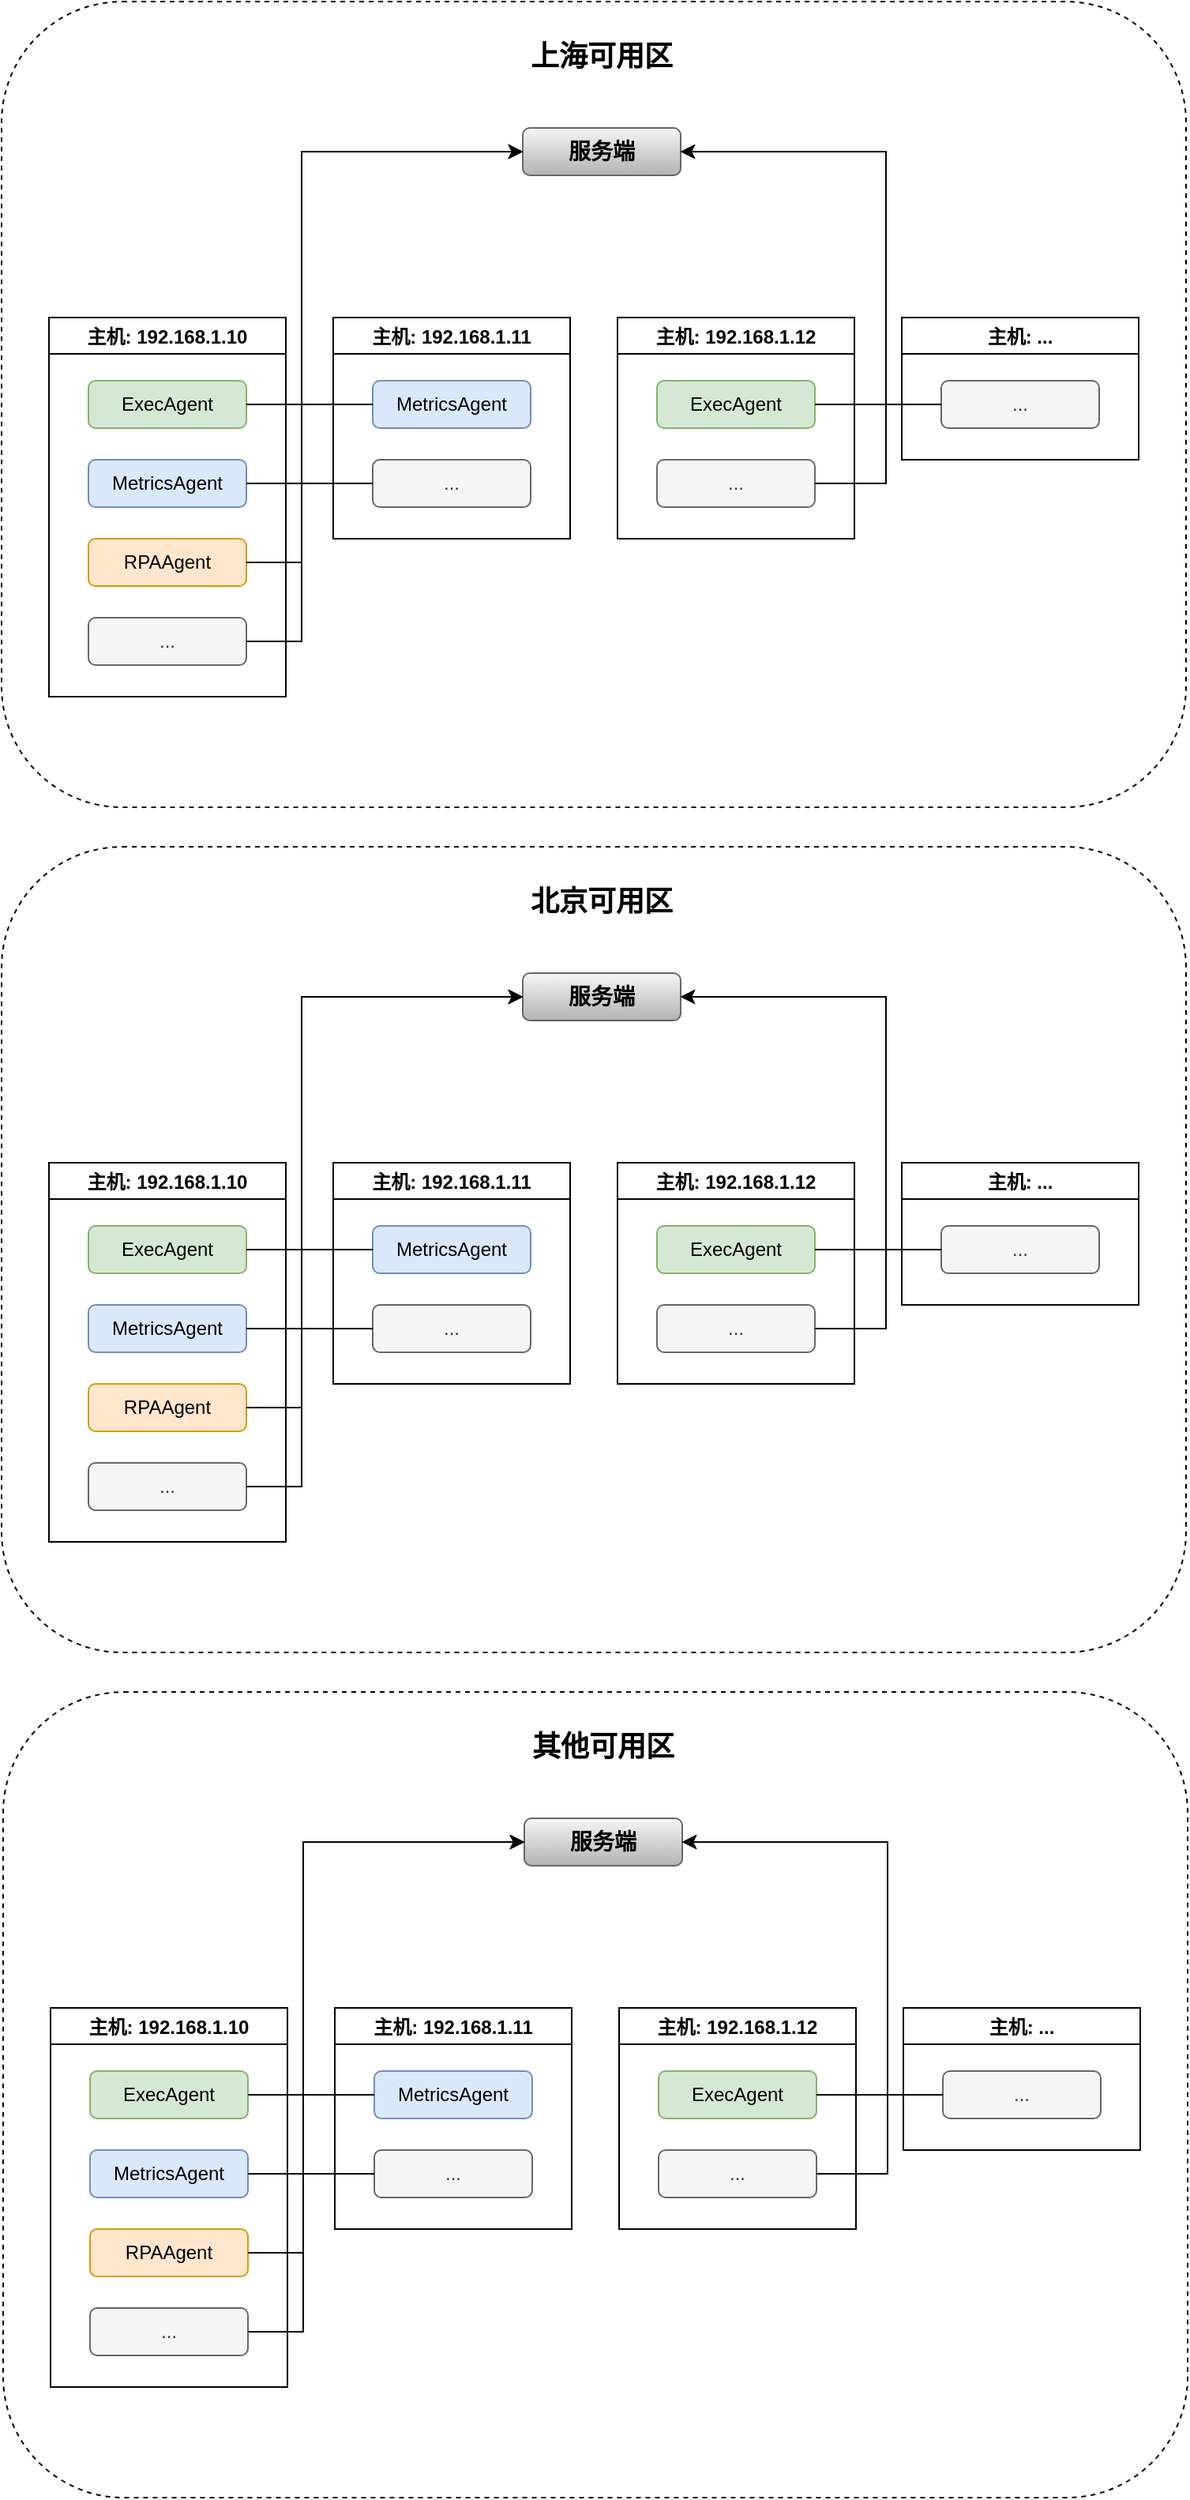 <mxfile version="19.0.3" type="device"><diagram id="MwAiYqqpFaAvt9hLDsfI" name="第 1 页"><mxGraphModel dx="1038" dy="641" grid="1" gridSize="10" guides="1" tooltips="1" connect="1" arrows="1" fold="1" page="1" pageScale="1" pageWidth="1169" pageHeight="1654" math="0" shadow="0"><root><mxCell id="0"/><mxCell id="1" parent="0"/><mxCell id="34rRXxo1Yx2LD8Wzk1Mp-38" value="" style="group" vertex="1" connectable="0" parent="1"><mxGeometry x="39" y="50" width="750" height="510" as="geometry"/></mxCell><mxCell id="34rRXxo1Yx2LD8Wzk1Mp-34" value="" style="rounded=1;whiteSpace=wrap;html=1;dashed=1;" vertex="1" parent="34rRXxo1Yx2LD8Wzk1Mp-38"><mxGeometry width="750" height="510" as="geometry"/></mxCell><mxCell id="34rRXxo1Yx2LD8Wzk1Mp-1" value="服务端" style="rounded=1;whiteSpace=wrap;html=1;fillColor=#f5f5f5;gradientColor=#b3b3b3;strokeColor=#666666;fontSize=14;fontStyle=1" vertex="1" parent="34rRXxo1Yx2LD8Wzk1Mp-38"><mxGeometry x="330" y="80" width="100" height="30" as="geometry"/></mxCell><mxCell id="34rRXxo1Yx2LD8Wzk1Mp-3" value="主机: 192.168.1.10" style="swimlane;" vertex="1" parent="34rRXxo1Yx2LD8Wzk1Mp-38"><mxGeometry x="30" y="200" width="150" height="240" as="geometry"><mxRectangle x="60" y="280" width="130" height="23" as="alternateBounds"/></mxGeometry></mxCell><mxCell id="34rRXxo1Yx2LD8Wzk1Mp-5" value="ExecAgent" style="rounded=1;whiteSpace=wrap;html=1;fillColor=#d5e8d4;strokeColor=#82b366;" vertex="1" parent="34rRXxo1Yx2LD8Wzk1Mp-3"><mxGeometry x="25" y="40" width="100" height="30" as="geometry"/></mxCell><mxCell id="34rRXxo1Yx2LD8Wzk1Mp-6" value="MetricsAgent" style="rounded=1;whiteSpace=wrap;html=1;fillColor=#dae8fc;strokeColor=#6c8ebf;" vertex="1" parent="34rRXxo1Yx2LD8Wzk1Mp-3"><mxGeometry x="25" y="90" width="100" height="30" as="geometry"/></mxCell><mxCell id="34rRXxo1Yx2LD8Wzk1Mp-7" value="RPAAgent" style="rounded=1;whiteSpace=wrap;html=1;fillColor=#ffe6cc;strokeColor=#d79b00;" vertex="1" parent="34rRXxo1Yx2LD8Wzk1Mp-3"><mxGeometry x="25" y="140" width="100" height="30" as="geometry"/></mxCell><mxCell id="34rRXxo1Yx2LD8Wzk1Mp-8" value="..." style="rounded=1;whiteSpace=wrap;html=1;fillColor=#f5f5f5;fontColor=#333333;strokeColor=#666666;" vertex="1" parent="34rRXxo1Yx2LD8Wzk1Mp-3"><mxGeometry x="25" y="190" width="100" height="30" as="geometry"/></mxCell><mxCell id="34rRXxo1Yx2LD8Wzk1Mp-9" value="主机: 192.168.1.11" style="swimlane;" vertex="1" parent="34rRXxo1Yx2LD8Wzk1Mp-38"><mxGeometry x="210" y="200" width="150" height="140" as="geometry"><mxRectangle x="60" y="280" width="130" height="23" as="alternateBounds"/></mxGeometry></mxCell><mxCell id="34rRXxo1Yx2LD8Wzk1Mp-11" value="MetricsAgent" style="rounded=1;whiteSpace=wrap;html=1;fillColor=#dae8fc;strokeColor=#6c8ebf;" vertex="1" parent="34rRXxo1Yx2LD8Wzk1Mp-9"><mxGeometry x="25" y="40" width="100" height="30" as="geometry"/></mxCell><mxCell id="34rRXxo1Yx2LD8Wzk1Mp-13" value="..." style="rounded=1;whiteSpace=wrap;html=1;fillColor=#f5f5f5;fontColor=#333333;strokeColor=#666666;" vertex="1" parent="34rRXxo1Yx2LD8Wzk1Mp-9"><mxGeometry x="25" y="90" width="100" height="30" as="geometry"/></mxCell><mxCell id="34rRXxo1Yx2LD8Wzk1Mp-14" value="主机: 192.168.1.12" style="swimlane;" vertex="1" parent="34rRXxo1Yx2LD8Wzk1Mp-38"><mxGeometry x="390" y="200" width="150" height="140" as="geometry"><mxRectangle x="60" y="280" width="130" height="23" as="alternateBounds"/></mxGeometry></mxCell><mxCell id="34rRXxo1Yx2LD8Wzk1Mp-15" value="ExecAgent" style="rounded=1;whiteSpace=wrap;html=1;fillColor=#d5e8d4;strokeColor=#82b366;" vertex="1" parent="34rRXxo1Yx2LD8Wzk1Mp-14"><mxGeometry x="25" y="40" width="100" height="30" as="geometry"/></mxCell><mxCell id="34rRXxo1Yx2LD8Wzk1Mp-18" value="..." style="rounded=1;whiteSpace=wrap;html=1;fillColor=#f5f5f5;fontColor=#333333;strokeColor=#666666;" vertex="1" parent="34rRXxo1Yx2LD8Wzk1Mp-14"><mxGeometry x="25" y="90" width="100" height="30" as="geometry"/></mxCell><mxCell id="34rRXxo1Yx2LD8Wzk1Mp-19" value="主机: ..." style="swimlane;" vertex="1" parent="34rRXxo1Yx2LD8Wzk1Mp-38"><mxGeometry x="570" y="200" width="150" height="90" as="geometry"><mxRectangle x="60" y="280" width="130" height="23" as="alternateBounds"/></mxGeometry></mxCell><mxCell id="34rRXxo1Yx2LD8Wzk1Mp-23" value="..." style="rounded=1;whiteSpace=wrap;html=1;fillColor=#f5f5f5;fontColor=#333333;strokeColor=#666666;" vertex="1" parent="34rRXxo1Yx2LD8Wzk1Mp-19"><mxGeometry x="25" y="40" width="100" height="30" as="geometry"/></mxCell><mxCell id="34rRXxo1Yx2LD8Wzk1Mp-25" style="edgeStyle=orthogonalEdgeStyle;rounded=0;orthogonalLoop=1;jettySize=auto;html=1;exitX=1;exitY=0.5;exitDx=0;exitDy=0;entryX=0;entryY=0.5;entryDx=0;entryDy=0;" edge="1" parent="34rRXxo1Yx2LD8Wzk1Mp-38" source="34rRXxo1Yx2LD8Wzk1Mp-5" target="34rRXxo1Yx2LD8Wzk1Mp-1"><mxGeometry relative="1" as="geometry"><Array as="points"><mxPoint x="190" y="255"/><mxPoint x="190" y="95"/></Array></mxGeometry></mxCell><mxCell id="34rRXxo1Yx2LD8Wzk1Mp-26" style="edgeStyle=orthogonalEdgeStyle;rounded=0;orthogonalLoop=1;jettySize=auto;html=1;exitX=1;exitY=0.5;exitDx=0;exitDy=0;entryX=0;entryY=0.5;entryDx=0;entryDy=0;" edge="1" parent="34rRXxo1Yx2LD8Wzk1Mp-38" source="34rRXxo1Yx2LD8Wzk1Mp-6" target="34rRXxo1Yx2LD8Wzk1Mp-1"><mxGeometry relative="1" as="geometry"><Array as="points"><mxPoint x="190" y="305"/><mxPoint x="190" y="95"/></Array></mxGeometry></mxCell><mxCell id="34rRXxo1Yx2LD8Wzk1Mp-27" style="edgeStyle=orthogonalEdgeStyle;rounded=0;orthogonalLoop=1;jettySize=auto;html=1;exitX=1;exitY=0.5;exitDx=0;exitDy=0;entryX=0;entryY=0.5;entryDx=0;entryDy=0;" edge="1" parent="34rRXxo1Yx2LD8Wzk1Mp-38" source="34rRXxo1Yx2LD8Wzk1Mp-7" target="34rRXxo1Yx2LD8Wzk1Mp-1"><mxGeometry relative="1" as="geometry"><Array as="points"><mxPoint x="190" y="355"/><mxPoint x="190" y="95"/></Array></mxGeometry></mxCell><mxCell id="34rRXxo1Yx2LD8Wzk1Mp-28" style="edgeStyle=orthogonalEdgeStyle;rounded=0;orthogonalLoop=1;jettySize=auto;html=1;exitX=1;exitY=0.5;exitDx=0;exitDy=0;entryX=0;entryY=0.5;entryDx=0;entryDy=0;" edge="1" parent="34rRXxo1Yx2LD8Wzk1Mp-38" source="34rRXxo1Yx2LD8Wzk1Mp-8" target="34rRXxo1Yx2LD8Wzk1Mp-1"><mxGeometry relative="1" as="geometry"><Array as="points"><mxPoint x="190" y="405"/><mxPoint x="190" y="95"/></Array></mxGeometry></mxCell><mxCell id="34rRXxo1Yx2LD8Wzk1Mp-29" style="edgeStyle=orthogonalEdgeStyle;rounded=0;orthogonalLoop=1;jettySize=auto;html=1;exitX=0;exitY=0.5;exitDx=0;exitDy=0;entryX=0;entryY=0.5;entryDx=0;entryDy=0;" edge="1" parent="34rRXxo1Yx2LD8Wzk1Mp-38" source="34rRXxo1Yx2LD8Wzk1Mp-11" target="34rRXxo1Yx2LD8Wzk1Mp-1"><mxGeometry relative="1" as="geometry"><Array as="points"><mxPoint x="190" y="255"/><mxPoint x="190" y="95"/></Array></mxGeometry></mxCell><mxCell id="34rRXxo1Yx2LD8Wzk1Mp-30" style="edgeStyle=orthogonalEdgeStyle;rounded=0;orthogonalLoop=1;jettySize=auto;html=1;exitX=0;exitY=0.5;exitDx=0;exitDy=0;entryX=0;entryY=0.5;entryDx=0;entryDy=0;" edge="1" parent="34rRXxo1Yx2LD8Wzk1Mp-38" source="34rRXxo1Yx2LD8Wzk1Mp-13" target="34rRXxo1Yx2LD8Wzk1Mp-1"><mxGeometry relative="1" as="geometry"><Array as="points"><mxPoint x="190" y="305"/><mxPoint x="190" y="95"/></Array></mxGeometry></mxCell><mxCell id="34rRXxo1Yx2LD8Wzk1Mp-31" style="edgeStyle=orthogonalEdgeStyle;rounded=0;orthogonalLoop=1;jettySize=auto;html=1;exitX=1;exitY=0.5;exitDx=0;exitDy=0;entryX=1;entryY=0.5;entryDx=0;entryDy=0;" edge="1" parent="34rRXxo1Yx2LD8Wzk1Mp-38" source="34rRXxo1Yx2LD8Wzk1Mp-15" target="34rRXxo1Yx2LD8Wzk1Mp-1"><mxGeometry relative="1" as="geometry"><Array as="points"><mxPoint x="560" y="255"/><mxPoint x="560" y="95"/></Array></mxGeometry></mxCell><mxCell id="34rRXxo1Yx2LD8Wzk1Mp-32" style="edgeStyle=orthogonalEdgeStyle;rounded=0;orthogonalLoop=1;jettySize=auto;html=1;exitX=1;exitY=0.5;exitDx=0;exitDy=0;entryX=1;entryY=0.5;entryDx=0;entryDy=0;" edge="1" parent="34rRXxo1Yx2LD8Wzk1Mp-38" source="34rRXxo1Yx2LD8Wzk1Mp-18" target="34rRXxo1Yx2LD8Wzk1Mp-1"><mxGeometry relative="1" as="geometry"><mxPoint x="590" y="110" as="targetPoint"/><Array as="points"><mxPoint x="560" y="305"/><mxPoint x="560" y="95"/></Array></mxGeometry></mxCell><mxCell id="34rRXxo1Yx2LD8Wzk1Mp-33" style="edgeStyle=orthogonalEdgeStyle;rounded=0;orthogonalLoop=1;jettySize=auto;html=1;exitX=0;exitY=0.5;exitDx=0;exitDy=0;entryX=1;entryY=0.5;entryDx=0;entryDy=0;" edge="1" parent="34rRXxo1Yx2LD8Wzk1Mp-38" source="34rRXxo1Yx2LD8Wzk1Mp-23" target="34rRXxo1Yx2LD8Wzk1Mp-1"><mxGeometry relative="1" as="geometry"><Array as="points"><mxPoint x="560" y="255"/><mxPoint x="560" y="95"/></Array></mxGeometry></mxCell><mxCell id="34rRXxo1Yx2LD8Wzk1Mp-37" value="上海可用区" style="text;html=1;strokeColor=none;fillColor=none;align=center;verticalAlign=middle;whiteSpace=wrap;rounded=0;dashed=1;fontStyle=1;fontSize=18;" vertex="1" parent="34rRXxo1Yx2LD8Wzk1Mp-38"><mxGeometry x="320" y="20" width="120" height="30" as="geometry"/></mxCell><mxCell id="34rRXxo1Yx2LD8Wzk1Mp-39" value="" style="group" vertex="1" connectable="0" parent="1"><mxGeometry x="39" y="585" width="750" height="510" as="geometry"/></mxCell><mxCell id="34rRXxo1Yx2LD8Wzk1Mp-40" value="" style="rounded=1;whiteSpace=wrap;html=1;dashed=1;" vertex="1" parent="34rRXxo1Yx2LD8Wzk1Mp-39"><mxGeometry width="750" height="510" as="geometry"/></mxCell><mxCell id="34rRXxo1Yx2LD8Wzk1Mp-41" value="服务端" style="rounded=1;whiteSpace=wrap;html=1;fillColor=#f5f5f5;gradientColor=#b3b3b3;strokeColor=#666666;fontSize=14;fontStyle=1" vertex="1" parent="34rRXxo1Yx2LD8Wzk1Mp-39"><mxGeometry x="330" y="80" width="100" height="30" as="geometry"/></mxCell><mxCell id="34rRXxo1Yx2LD8Wzk1Mp-42" value="主机: 192.168.1.10" style="swimlane;" vertex="1" parent="34rRXxo1Yx2LD8Wzk1Mp-39"><mxGeometry x="30" y="200" width="150" height="240" as="geometry"><mxRectangle x="60" y="280" width="130" height="23" as="alternateBounds"/></mxGeometry></mxCell><mxCell id="34rRXxo1Yx2LD8Wzk1Mp-43" value="ExecAgent" style="rounded=1;whiteSpace=wrap;html=1;fillColor=#d5e8d4;strokeColor=#82b366;" vertex="1" parent="34rRXxo1Yx2LD8Wzk1Mp-42"><mxGeometry x="25" y="40" width="100" height="30" as="geometry"/></mxCell><mxCell id="34rRXxo1Yx2LD8Wzk1Mp-44" value="MetricsAgent" style="rounded=1;whiteSpace=wrap;html=1;fillColor=#dae8fc;strokeColor=#6c8ebf;" vertex="1" parent="34rRXxo1Yx2LD8Wzk1Mp-42"><mxGeometry x="25" y="90" width="100" height="30" as="geometry"/></mxCell><mxCell id="34rRXxo1Yx2LD8Wzk1Mp-45" value="RPAAgent" style="rounded=1;whiteSpace=wrap;html=1;fillColor=#ffe6cc;strokeColor=#d79b00;" vertex="1" parent="34rRXxo1Yx2LD8Wzk1Mp-42"><mxGeometry x="25" y="140" width="100" height="30" as="geometry"/></mxCell><mxCell id="34rRXxo1Yx2LD8Wzk1Mp-46" value="..." style="rounded=1;whiteSpace=wrap;html=1;fillColor=#f5f5f5;fontColor=#333333;strokeColor=#666666;" vertex="1" parent="34rRXxo1Yx2LD8Wzk1Mp-42"><mxGeometry x="25" y="190" width="100" height="30" as="geometry"/></mxCell><mxCell id="34rRXxo1Yx2LD8Wzk1Mp-47" value="主机: 192.168.1.11" style="swimlane;" vertex="1" parent="34rRXxo1Yx2LD8Wzk1Mp-39"><mxGeometry x="210" y="200" width="150" height="140" as="geometry"><mxRectangle x="60" y="280" width="130" height="23" as="alternateBounds"/></mxGeometry></mxCell><mxCell id="34rRXxo1Yx2LD8Wzk1Mp-48" value="MetricsAgent" style="rounded=1;whiteSpace=wrap;html=1;fillColor=#dae8fc;strokeColor=#6c8ebf;" vertex="1" parent="34rRXxo1Yx2LD8Wzk1Mp-47"><mxGeometry x="25" y="40" width="100" height="30" as="geometry"/></mxCell><mxCell id="34rRXxo1Yx2LD8Wzk1Mp-49" value="..." style="rounded=1;whiteSpace=wrap;html=1;fillColor=#f5f5f5;fontColor=#333333;strokeColor=#666666;" vertex="1" parent="34rRXxo1Yx2LD8Wzk1Mp-47"><mxGeometry x="25" y="90" width="100" height="30" as="geometry"/></mxCell><mxCell id="34rRXxo1Yx2LD8Wzk1Mp-50" value="主机: 192.168.1.12" style="swimlane;" vertex="1" parent="34rRXxo1Yx2LD8Wzk1Mp-39"><mxGeometry x="390" y="200" width="150" height="140" as="geometry"><mxRectangle x="60" y="280" width="130" height="23" as="alternateBounds"/></mxGeometry></mxCell><mxCell id="34rRXxo1Yx2LD8Wzk1Mp-51" value="ExecAgent" style="rounded=1;whiteSpace=wrap;html=1;fillColor=#d5e8d4;strokeColor=#82b366;" vertex="1" parent="34rRXxo1Yx2LD8Wzk1Mp-50"><mxGeometry x="25" y="40" width="100" height="30" as="geometry"/></mxCell><mxCell id="34rRXxo1Yx2LD8Wzk1Mp-52" value="..." style="rounded=1;whiteSpace=wrap;html=1;fillColor=#f5f5f5;fontColor=#333333;strokeColor=#666666;" vertex="1" parent="34rRXxo1Yx2LD8Wzk1Mp-50"><mxGeometry x="25" y="90" width="100" height="30" as="geometry"/></mxCell><mxCell id="34rRXxo1Yx2LD8Wzk1Mp-53" value="主机: ..." style="swimlane;" vertex="1" parent="34rRXxo1Yx2LD8Wzk1Mp-39"><mxGeometry x="570" y="200" width="150" height="90" as="geometry"><mxRectangle x="60" y="280" width="130" height="23" as="alternateBounds"/></mxGeometry></mxCell><mxCell id="34rRXxo1Yx2LD8Wzk1Mp-54" value="..." style="rounded=1;whiteSpace=wrap;html=1;fillColor=#f5f5f5;fontColor=#333333;strokeColor=#666666;" vertex="1" parent="34rRXxo1Yx2LD8Wzk1Mp-53"><mxGeometry x="25" y="40" width="100" height="30" as="geometry"/></mxCell><mxCell id="34rRXxo1Yx2LD8Wzk1Mp-55" style="edgeStyle=orthogonalEdgeStyle;rounded=0;orthogonalLoop=1;jettySize=auto;html=1;exitX=1;exitY=0.5;exitDx=0;exitDy=0;entryX=0;entryY=0.5;entryDx=0;entryDy=0;" edge="1" parent="34rRXxo1Yx2LD8Wzk1Mp-39" source="34rRXxo1Yx2LD8Wzk1Mp-43" target="34rRXxo1Yx2LD8Wzk1Mp-41"><mxGeometry relative="1" as="geometry"><Array as="points"><mxPoint x="190" y="255"/><mxPoint x="190" y="95"/></Array></mxGeometry></mxCell><mxCell id="34rRXxo1Yx2LD8Wzk1Mp-56" style="edgeStyle=orthogonalEdgeStyle;rounded=0;orthogonalLoop=1;jettySize=auto;html=1;exitX=1;exitY=0.5;exitDx=0;exitDy=0;entryX=0;entryY=0.5;entryDx=0;entryDy=0;" edge="1" parent="34rRXxo1Yx2LD8Wzk1Mp-39" source="34rRXxo1Yx2LD8Wzk1Mp-44" target="34rRXxo1Yx2LD8Wzk1Mp-41"><mxGeometry relative="1" as="geometry"><Array as="points"><mxPoint x="190" y="305"/><mxPoint x="190" y="95"/></Array></mxGeometry></mxCell><mxCell id="34rRXxo1Yx2LD8Wzk1Mp-57" style="edgeStyle=orthogonalEdgeStyle;rounded=0;orthogonalLoop=1;jettySize=auto;html=1;exitX=1;exitY=0.5;exitDx=0;exitDy=0;entryX=0;entryY=0.5;entryDx=0;entryDy=0;" edge="1" parent="34rRXxo1Yx2LD8Wzk1Mp-39" source="34rRXxo1Yx2LD8Wzk1Mp-45" target="34rRXxo1Yx2LD8Wzk1Mp-41"><mxGeometry relative="1" as="geometry"><Array as="points"><mxPoint x="190" y="355"/><mxPoint x="190" y="95"/></Array></mxGeometry></mxCell><mxCell id="34rRXxo1Yx2LD8Wzk1Mp-58" style="edgeStyle=orthogonalEdgeStyle;rounded=0;orthogonalLoop=1;jettySize=auto;html=1;exitX=1;exitY=0.5;exitDx=0;exitDy=0;entryX=0;entryY=0.5;entryDx=0;entryDy=0;" edge="1" parent="34rRXxo1Yx2LD8Wzk1Mp-39" source="34rRXxo1Yx2LD8Wzk1Mp-46" target="34rRXxo1Yx2LD8Wzk1Mp-41"><mxGeometry relative="1" as="geometry"><Array as="points"><mxPoint x="190" y="405"/><mxPoint x="190" y="95"/></Array></mxGeometry></mxCell><mxCell id="34rRXxo1Yx2LD8Wzk1Mp-59" style="edgeStyle=orthogonalEdgeStyle;rounded=0;orthogonalLoop=1;jettySize=auto;html=1;exitX=0;exitY=0.5;exitDx=0;exitDy=0;entryX=0;entryY=0.5;entryDx=0;entryDy=0;" edge="1" parent="34rRXxo1Yx2LD8Wzk1Mp-39" source="34rRXxo1Yx2LD8Wzk1Mp-48" target="34rRXxo1Yx2LD8Wzk1Mp-41"><mxGeometry relative="1" as="geometry"><Array as="points"><mxPoint x="190" y="255"/><mxPoint x="190" y="95"/></Array></mxGeometry></mxCell><mxCell id="34rRXxo1Yx2LD8Wzk1Mp-60" style="edgeStyle=orthogonalEdgeStyle;rounded=0;orthogonalLoop=1;jettySize=auto;html=1;exitX=0;exitY=0.5;exitDx=0;exitDy=0;entryX=0;entryY=0.5;entryDx=0;entryDy=0;" edge="1" parent="34rRXxo1Yx2LD8Wzk1Mp-39" source="34rRXxo1Yx2LD8Wzk1Mp-49" target="34rRXxo1Yx2LD8Wzk1Mp-41"><mxGeometry relative="1" as="geometry"><Array as="points"><mxPoint x="190" y="305"/><mxPoint x="190" y="95"/></Array></mxGeometry></mxCell><mxCell id="34rRXxo1Yx2LD8Wzk1Mp-61" style="edgeStyle=orthogonalEdgeStyle;rounded=0;orthogonalLoop=1;jettySize=auto;html=1;exitX=1;exitY=0.5;exitDx=0;exitDy=0;entryX=1;entryY=0.5;entryDx=0;entryDy=0;" edge="1" parent="34rRXxo1Yx2LD8Wzk1Mp-39" source="34rRXxo1Yx2LD8Wzk1Mp-51" target="34rRXxo1Yx2LD8Wzk1Mp-41"><mxGeometry relative="1" as="geometry"><Array as="points"><mxPoint x="560" y="255"/><mxPoint x="560" y="95"/></Array></mxGeometry></mxCell><mxCell id="34rRXxo1Yx2LD8Wzk1Mp-62" style="edgeStyle=orthogonalEdgeStyle;rounded=0;orthogonalLoop=1;jettySize=auto;html=1;exitX=1;exitY=0.5;exitDx=0;exitDy=0;entryX=1;entryY=0.5;entryDx=0;entryDy=0;" edge="1" parent="34rRXxo1Yx2LD8Wzk1Mp-39" source="34rRXxo1Yx2LD8Wzk1Mp-52" target="34rRXxo1Yx2LD8Wzk1Mp-41"><mxGeometry relative="1" as="geometry"><mxPoint x="590" y="110" as="targetPoint"/><Array as="points"><mxPoint x="560" y="305"/><mxPoint x="560" y="95"/></Array></mxGeometry></mxCell><mxCell id="34rRXxo1Yx2LD8Wzk1Mp-63" style="edgeStyle=orthogonalEdgeStyle;rounded=0;orthogonalLoop=1;jettySize=auto;html=1;exitX=0;exitY=0.5;exitDx=0;exitDy=0;entryX=1;entryY=0.5;entryDx=0;entryDy=0;" edge="1" parent="34rRXxo1Yx2LD8Wzk1Mp-39" source="34rRXxo1Yx2LD8Wzk1Mp-54" target="34rRXxo1Yx2LD8Wzk1Mp-41"><mxGeometry relative="1" as="geometry"><Array as="points"><mxPoint x="560" y="255"/><mxPoint x="560" y="95"/></Array></mxGeometry></mxCell><mxCell id="34rRXxo1Yx2LD8Wzk1Mp-64" value="北京可用区" style="text;html=1;strokeColor=none;fillColor=none;align=center;verticalAlign=middle;whiteSpace=wrap;rounded=0;dashed=1;fontStyle=1;fontSize=18;" vertex="1" parent="34rRXxo1Yx2LD8Wzk1Mp-39"><mxGeometry x="320" y="20" width="120" height="30" as="geometry"/></mxCell><mxCell id="34rRXxo1Yx2LD8Wzk1Mp-65" value="" style="group" vertex="1" connectable="0" parent="1"><mxGeometry x="40" y="1120" width="750" height="510" as="geometry"/></mxCell><mxCell id="34rRXxo1Yx2LD8Wzk1Mp-66" value="" style="rounded=1;whiteSpace=wrap;html=1;dashed=1;" vertex="1" parent="34rRXxo1Yx2LD8Wzk1Mp-65"><mxGeometry width="750" height="510" as="geometry"/></mxCell><mxCell id="34rRXxo1Yx2LD8Wzk1Mp-67" value="服务端" style="rounded=1;whiteSpace=wrap;html=1;fillColor=#f5f5f5;gradientColor=#b3b3b3;strokeColor=#666666;fontSize=14;fontStyle=1" vertex="1" parent="34rRXxo1Yx2LD8Wzk1Mp-65"><mxGeometry x="330" y="80" width="100" height="30" as="geometry"/></mxCell><mxCell id="34rRXxo1Yx2LD8Wzk1Mp-68" value="主机: 192.168.1.10" style="swimlane;" vertex="1" parent="34rRXxo1Yx2LD8Wzk1Mp-65"><mxGeometry x="30" y="200" width="150" height="240" as="geometry"><mxRectangle x="60" y="280" width="130" height="23" as="alternateBounds"/></mxGeometry></mxCell><mxCell id="34rRXxo1Yx2LD8Wzk1Mp-69" value="ExecAgent" style="rounded=1;whiteSpace=wrap;html=1;fillColor=#d5e8d4;strokeColor=#82b366;" vertex="1" parent="34rRXxo1Yx2LD8Wzk1Mp-68"><mxGeometry x="25" y="40" width="100" height="30" as="geometry"/></mxCell><mxCell id="34rRXxo1Yx2LD8Wzk1Mp-70" value="MetricsAgent" style="rounded=1;whiteSpace=wrap;html=1;fillColor=#dae8fc;strokeColor=#6c8ebf;" vertex="1" parent="34rRXxo1Yx2LD8Wzk1Mp-68"><mxGeometry x="25" y="90" width="100" height="30" as="geometry"/></mxCell><mxCell id="34rRXxo1Yx2LD8Wzk1Mp-71" value="RPAAgent" style="rounded=1;whiteSpace=wrap;html=1;fillColor=#ffe6cc;strokeColor=#d79b00;" vertex="1" parent="34rRXxo1Yx2LD8Wzk1Mp-68"><mxGeometry x="25" y="140" width="100" height="30" as="geometry"/></mxCell><mxCell id="34rRXxo1Yx2LD8Wzk1Mp-72" value="..." style="rounded=1;whiteSpace=wrap;html=1;fillColor=#f5f5f5;fontColor=#333333;strokeColor=#666666;" vertex="1" parent="34rRXxo1Yx2LD8Wzk1Mp-68"><mxGeometry x="25" y="190" width="100" height="30" as="geometry"/></mxCell><mxCell id="34rRXxo1Yx2LD8Wzk1Mp-73" value="主机: 192.168.1.11" style="swimlane;" vertex="1" parent="34rRXxo1Yx2LD8Wzk1Mp-65"><mxGeometry x="210" y="200" width="150" height="140" as="geometry"><mxRectangle x="60" y="280" width="130" height="23" as="alternateBounds"/></mxGeometry></mxCell><mxCell id="34rRXxo1Yx2LD8Wzk1Mp-74" value="MetricsAgent" style="rounded=1;whiteSpace=wrap;html=1;fillColor=#dae8fc;strokeColor=#6c8ebf;" vertex="1" parent="34rRXxo1Yx2LD8Wzk1Mp-73"><mxGeometry x="25" y="40" width="100" height="30" as="geometry"/></mxCell><mxCell id="34rRXxo1Yx2LD8Wzk1Mp-75" value="..." style="rounded=1;whiteSpace=wrap;html=1;fillColor=#f5f5f5;fontColor=#333333;strokeColor=#666666;" vertex="1" parent="34rRXxo1Yx2LD8Wzk1Mp-73"><mxGeometry x="25" y="90" width="100" height="30" as="geometry"/></mxCell><mxCell id="34rRXxo1Yx2LD8Wzk1Mp-76" value="主机: 192.168.1.12" style="swimlane;" vertex="1" parent="34rRXxo1Yx2LD8Wzk1Mp-65"><mxGeometry x="390" y="200" width="150" height="140" as="geometry"><mxRectangle x="60" y="280" width="130" height="23" as="alternateBounds"/></mxGeometry></mxCell><mxCell id="34rRXxo1Yx2LD8Wzk1Mp-77" value="ExecAgent" style="rounded=1;whiteSpace=wrap;html=1;fillColor=#d5e8d4;strokeColor=#82b366;" vertex="1" parent="34rRXxo1Yx2LD8Wzk1Mp-76"><mxGeometry x="25" y="40" width="100" height="30" as="geometry"/></mxCell><mxCell id="34rRXxo1Yx2LD8Wzk1Mp-78" value="..." style="rounded=1;whiteSpace=wrap;html=1;fillColor=#f5f5f5;fontColor=#333333;strokeColor=#666666;" vertex="1" parent="34rRXxo1Yx2LD8Wzk1Mp-76"><mxGeometry x="25" y="90" width="100" height="30" as="geometry"/></mxCell><mxCell id="34rRXxo1Yx2LD8Wzk1Mp-79" value="主机: ..." style="swimlane;" vertex="1" parent="34rRXxo1Yx2LD8Wzk1Mp-65"><mxGeometry x="570" y="200" width="150" height="90" as="geometry"><mxRectangle x="60" y="280" width="130" height="23" as="alternateBounds"/></mxGeometry></mxCell><mxCell id="34rRXxo1Yx2LD8Wzk1Mp-80" value="..." style="rounded=1;whiteSpace=wrap;html=1;fillColor=#f5f5f5;fontColor=#333333;strokeColor=#666666;" vertex="1" parent="34rRXxo1Yx2LD8Wzk1Mp-79"><mxGeometry x="25" y="40" width="100" height="30" as="geometry"/></mxCell><mxCell id="34rRXxo1Yx2LD8Wzk1Mp-81" style="edgeStyle=orthogonalEdgeStyle;rounded=0;orthogonalLoop=1;jettySize=auto;html=1;exitX=1;exitY=0.5;exitDx=0;exitDy=0;entryX=0;entryY=0.5;entryDx=0;entryDy=0;" edge="1" parent="34rRXxo1Yx2LD8Wzk1Mp-65" source="34rRXxo1Yx2LD8Wzk1Mp-69" target="34rRXxo1Yx2LD8Wzk1Mp-67"><mxGeometry relative="1" as="geometry"><Array as="points"><mxPoint x="190" y="255"/><mxPoint x="190" y="95"/></Array></mxGeometry></mxCell><mxCell id="34rRXxo1Yx2LD8Wzk1Mp-82" style="edgeStyle=orthogonalEdgeStyle;rounded=0;orthogonalLoop=1;jettySize=auto;html=1;exitX=1;exitY=0.5;exitDx=0;exitDy=0;entryX=0;entryY=0.5;entryDx=0;entryDy=0;" edge="1" parent="34rRXxo1Yx2LD8Wzk1Mp-65" source="34rRXxo1Yx2LD8Wzk1Mp-70" target="34rRXxo1Yx2LD8Wzk1Mp-67"><mxGeometry relative="1" as="geometry"><Array as="points"><mxPoint x="190" y="305"/><mxPoint x="190" y="95"/></Array></mxGeometry></mxCell><mxCell id="34rRXxo1Yx2LD8Wzk1Mp-83" style="edgeStyle=orthogonalEdgeStyle;rounded=0;orthogonalLoop=1;jettySize=auto;html=1;exitX=1;exitY=0.5;exitDx=0;exitDy=0;entryX=0;entryY=0.5;entryDx=0;entryDy=0;" edge="1" parent="34rRXxo1Yx2LD8Wzk1Mp-65" source="34rRXxo1Yx2LD8Wzk1Mp-71" target="34rRXxo1Yx2LD8Wzk1Mp-67"><mxGeometry relative="1" as="geometry"><Array as="points"><mxPoint x="190" y="355"/><mxPoint x="190" y="95"/></Array></mxGeometry></mxCell><mxCell id="34rRXxo1Yx2LD8Wzk1Mp-84" style="edgeStyle=orthogonalEdgeStyle;rounded=0;orthogonalLoop=1;jettySize=auto;html=1;exitX=1;exitY=0.5;exitDx=0;exitDy=0;entryX=0;entryY=0.5;entryDx=0;entryDy=0;" edge="1" parent="34rRXxo1Yx2LD8Wzk1Mp-65" source="34rRXxo1Yx2LD8Wzk1Mp-72" target="34rRXxo1Yx2LD8Wzk1Mp-67"><mxGeometry relative="1" as="geometry"><Array as="points"><mxPoint x="190" y="405"/><mxPoint x="190" y="95"/></Array></mxGeometry></mxCell><mxCell id="34rRXxo1Yx2LD8Wzk1Mp-85" style="edgeStyle=orthogonalEdgeStyle;rounded=0;orthogonalLoop=1;jettySize=auto;html=1;exitX=0;exitY=0.5;exitDx=0;exitDy=0;entryX=0;entryY=0.5;entryDx=0;entryDy=0;" edge="1" parent="34rRXxo1Yx2LD8Wzk1Mp-65" source="34rRXxo1Yx2LD8Wzk1Mp-74" target="34rRXxo1Yx2LD8Wzk1Mp-67"><mxGeometry relative="1" as="geometry"><Array as="points"><mxPoint x="190" y="255"/><mxPoint x="190" y="95"/></Array></mxGeometry></mxCell><mxCell id="34rRXxo1Yx2LD8Wzk1Mp-86" style="edgeStyle=orthogonalEdgeStyle;rounded=0;orthogonalLoop=1;jettySize=auto;html=1;exitX=0;exitY=0.5;exitDx=0;exitDy=0;entryX=0;entryY=0.5;entryDx=0;entryDy=0;" edge="1" parent="34rRXxo1Yx2LD8Wzk1Mp-65" source="34rRXxo1Yx2LD8Wzk1Mp-75" target="34rRXxo1Yx2LD8Wzk1Mp-67"><mxGeometry relative="1" as="geometry"><Array as="points"><mxPoint x="190" y="305"/><mxPoint x="190" y="95"/></Array></mxGeometry></mxCell><mxCell id="34rRXxo1Yx2LD8Wzk1Mp-87" style="edgeStyle=orthogonalEdgeStyle;rounded=0;orthogonalLoop=1;jettySize=auto;html=1;exitX=1;exitY=0.5;exitDx=0;exitDy=0;entryX=1;entryY=0.5;entryDx=0;entryDy=0;" edge="1" parent="34rRXxo1Yx2LD8Wzk1Mp-65" source="34rRXxo1Yx2LD8Wzk1Mp-77" target="34rRXxo1Yx2LD8Wzk1Mp-67"><mxGeometry relative="1" as="geometry"><Array as="points"><mxPoint x="560" y="255"/><mxPoint x="560" y="95"/></Array></mxGeometry></mxCell><mxCell id="34rRXxo1Yx2LD8Wzk1Mp-88" style="edgeStyle=orthogonalEdgeStyle;rounded=0;orthogonalLoop=1;jettySize=auto;html=1;exitX=1;exitY=0.5;exitDx=0;exitDy=0;entryX=1;entryY=0.5;entryDx=0;entryDy=0;" edge="1" parent="34rRXxo1Yx2LD8Wzk1Mp-65" source="34rRXxo1Yx2LD8Wzk1Mp-78" target="34rRXxo1Yx2LD8Wzk1Mp-67"><mxGeometry relative="1" as="geometry"><mxPoint x="590" y="110" as="targetPoint"/><Array as="points"><mxPoint x="560" y="305"/><mxPoint x="560" y="95"/></Array></mxGeometry></mxCell><mxCell id="34rRXxo1Yx2LD8Wzk1Mp-89" style="edgeStyle=orthogonalEdgeStyle;rounded=0;orthogonalLoop=1;jettySize=auto;html=1;exitX=0;exitY=0.5;exitDx=0;exitDy=0;entryX=1;entryY=0.5;entryDx=0;entryDy=0;" edge="1" parent="34rRXxo1Yx2LD8Wzk1Mp-65" source="34rRXxo1Yx2LD8Wzk1Mp-80" target="34rRXxo1Yx2LD8Wzk1Mp-67"><mxGeometry relative="1" as="geometry"><Array as="points"><mxPoint x="560" y="255"/><mxPoint x="560" y="95"/></Array></mxGeometry></mxCell><mxCell id="34rRXxo1Yx2LD8Wzk1Mp-90" value="其他可用区" style="text;html=1;strokeColor=none;fillColor=none;align=center;verticalAlign=middle;whiteSpace=wrap;rounded=0;dashed=1;fontStyle=1;fontSize=18;" vertex="1" parent="34rRXxo1Yx2LD8Wzk1Mp-65"><mxGeometry x="320" y="20" width="120" height="30" as="geometry"/></mxCell></root></mxGraphModel></diagram></mxfile>